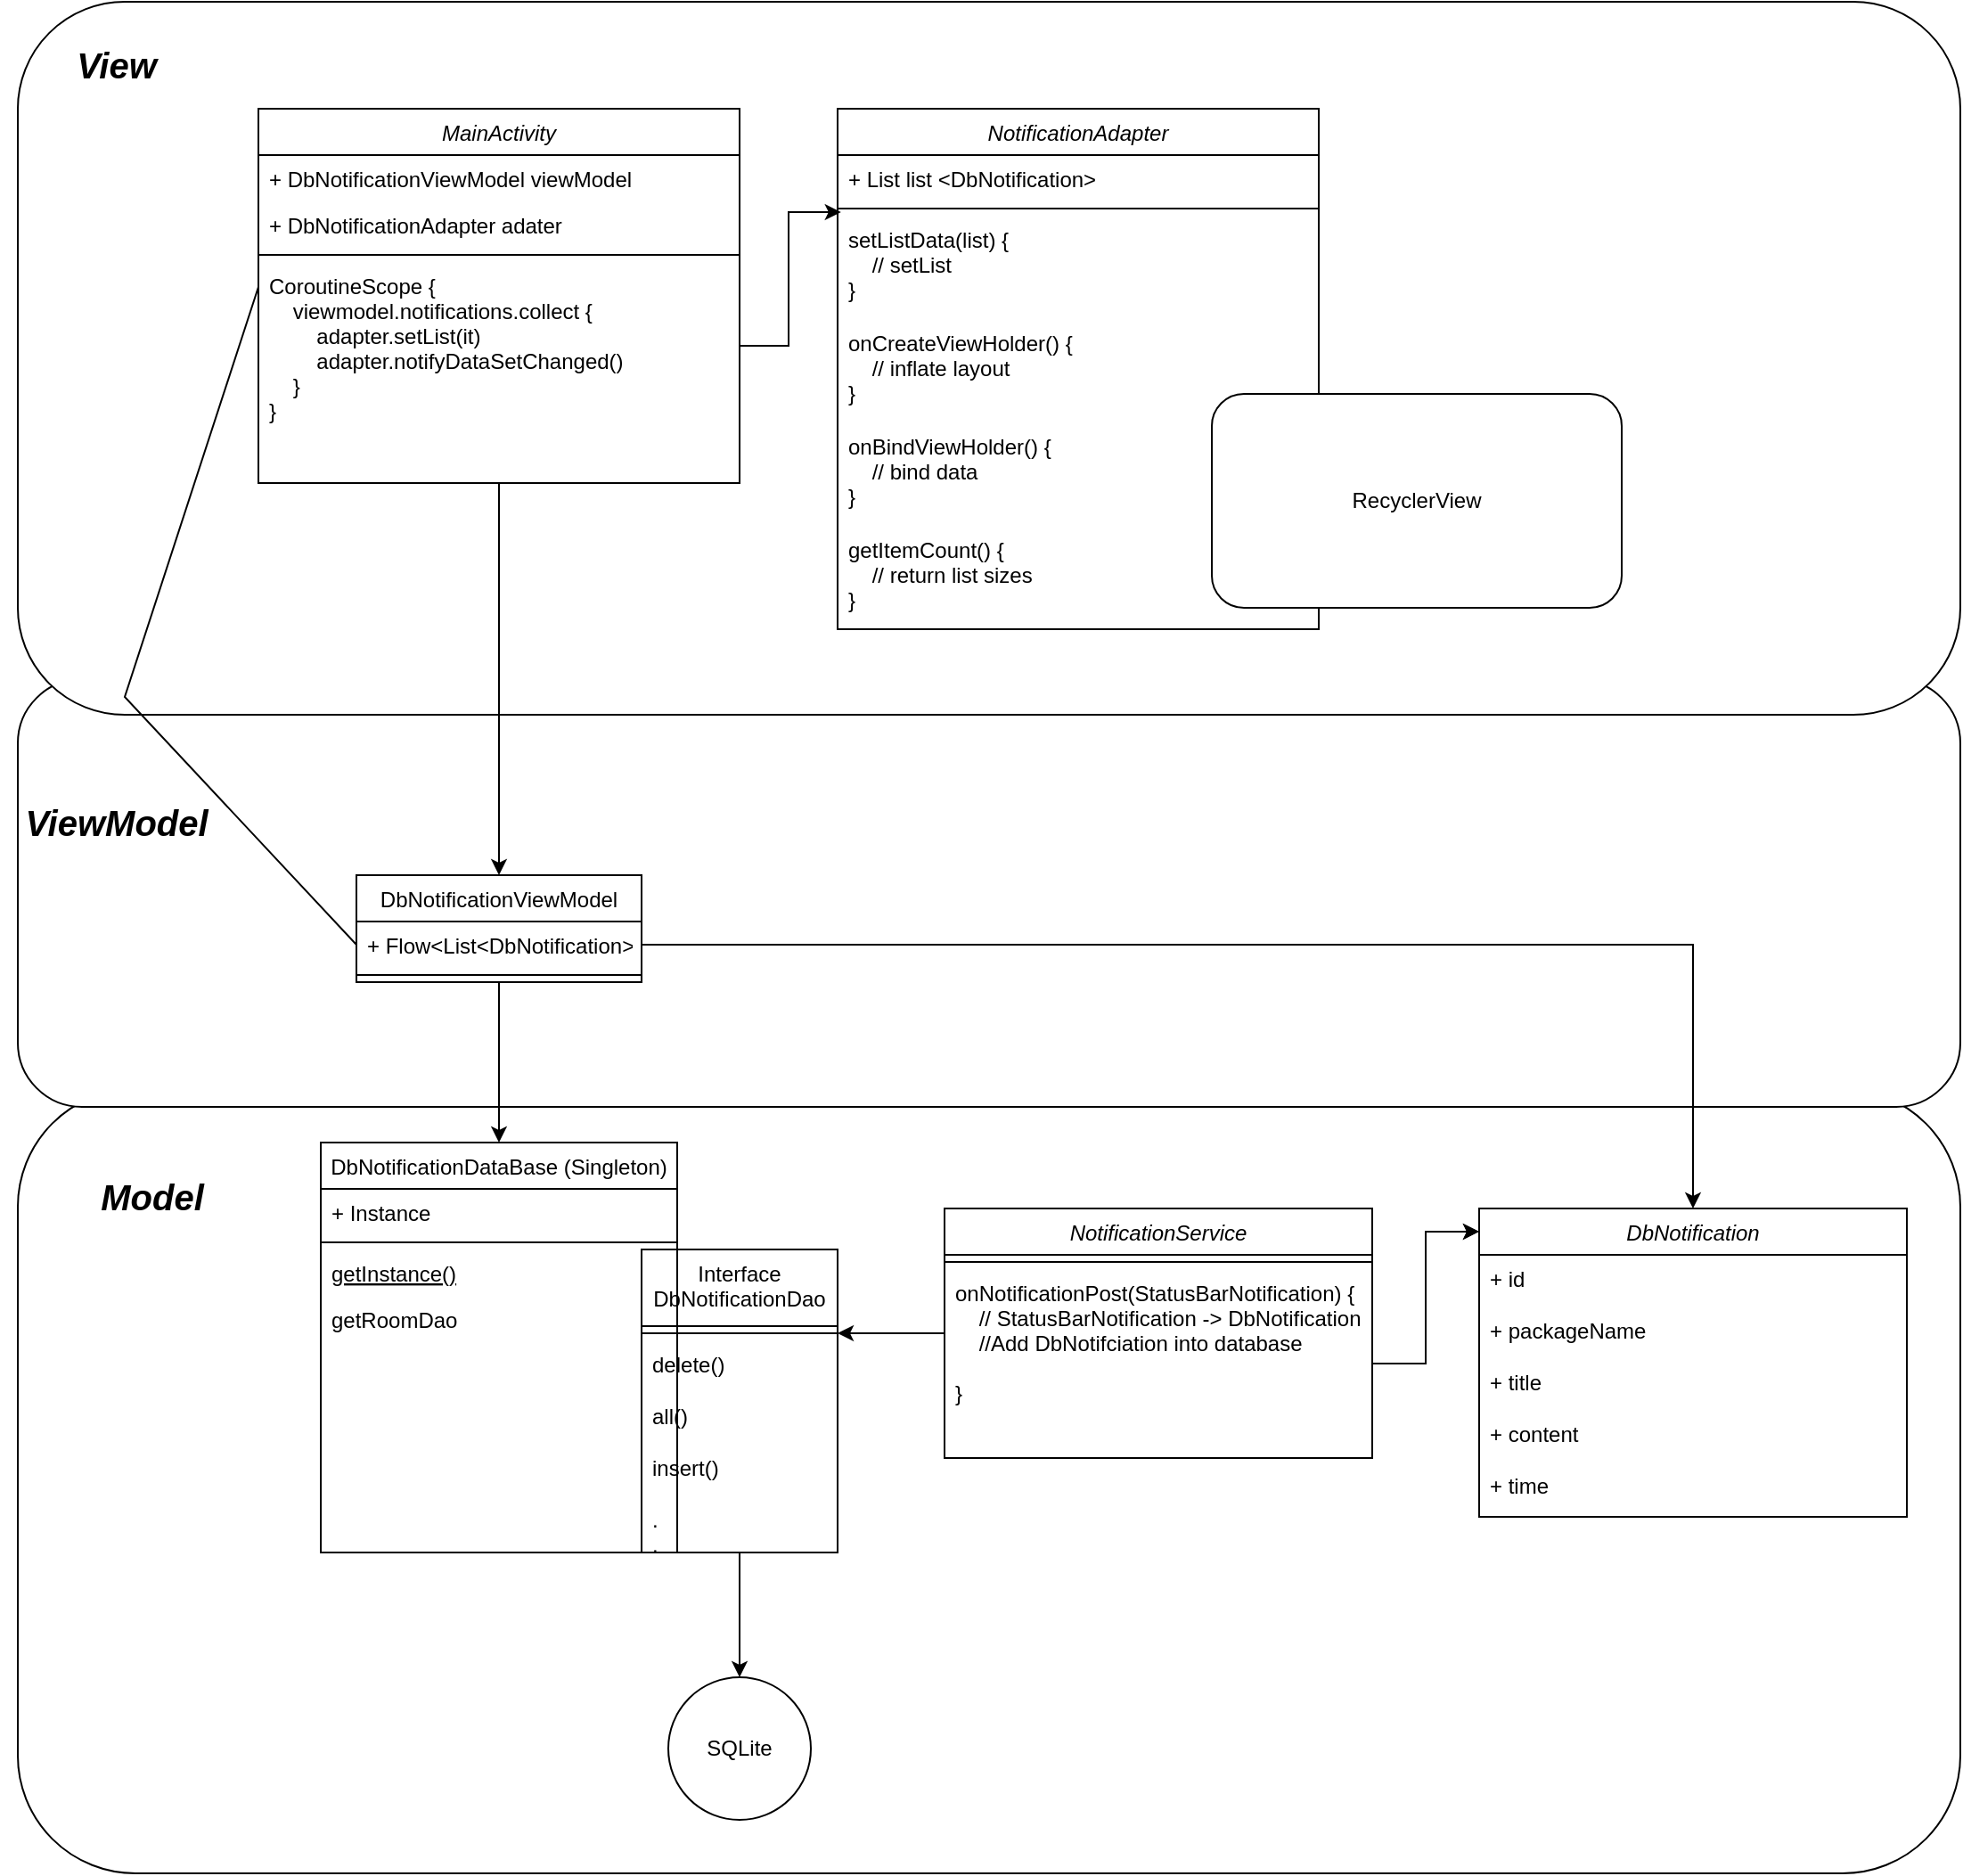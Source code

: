 <mxfile version="20.2.3" type="device"><diagram id="C5RBs43oDa-KdzZeNtuy" name="Page-1"><mxGraphModel dx="1426" dy="712" grid="1" gridSize="10" guides="1" tooltips="1" connect="1" arrows="1" fold="1" page="1" pageScale="1" pageWidth="1169" pageHeight="1654" math="0" shadow="0"><root><mxCell id="WIyWlLk6GJQsqaUBKTNV-0"/><mxCell id="WIyWlLk6GJQsqaUBKTNV-1" parent="WIyWlLk6GJQsqaUBKTNV-0"/><mxCell id="-Qc71Szrog9m_uEJNDjl-3" value="" style="rounded=1;whiteSpace=wrap;html=1;" parent="WIyWlLk6GJQsqaUBKTNV-1" vertex="1"><mxGeometry x="30" y="670" width="1090" height="440" as="geometry"/></mxCell><mxCell id="-Qc71Szrog9m_uEJNDjl-1" value="" style="rounded=1;whiteSpace=wrap;html=1;" parent="WIyWlLk6GJQsqaUBKTNV-1" vertex="1"><mxGeometry x="30" y="440" width="1090" height="240" as="geometry"/></mxCell><mxCell id="Gh68WeTQNofsAfYsQzaT-30" value="" style="rounded=1;whiteSpace=wrap;html=1;" parent="WIyWlLk6GJQsqaUBKTNV-1" vertex="1"><mxGeometry x="30" y="60" width="1090" height="400" as="geometry"/></mxCell><mxCell id="Gh68WeTQNofsAfYsQzaT-12" value="" style="edgeStyle=orthogonalEdgeStyle;rounded=0;orthogonalLoop=1;jettySize=auto;html=1;" parent="WIyWlLk6GJQsqaUBKTNV-1" source="zkfFHV4jXpPFQw0GAbJ--0" target="zkfFHV4jXpPFQw0GAbJ--6" edge="1"><mxGeometry relative="1" as="geometry"><mxPoint x="300" y="360" as="targetPoint"/><Array as="points"/></mxGeometry></mxCell><mxCell id="zkfFHV4jXpPFQw0GAbJ--0" value="MainActivity" style="swimlane;fontStyle=2;align=center;verticalAlign=top;childLayout=stackLayout;horizontal=1;startSize=26;horizontalStack=0;resizeParent=1;resizeLast=0;collapsible=1;marginBottom=0;rounded=0;shadow=0;strokeWidth=1;" parent="WIyWlLk6GJQsqaUBKTNV-1" vertex="1"><mxGeometry x="165" y="120" width="270" height="210" as="geometry"><mxRectangle x="230" y="140" width="160" height="26" as="alternateBounds"/></mxGeometry></mxCell><mxCell id="zkfFHV4jXpPFQw0GAbJ--1" value="+ DbNotificationViewModel viewModel" style="text;align=left;verticalAlign=top;spacingLeft=4;spacingRight=4;overflow=hidden;rotatable=0;points=[[0,0.5],[1,0.5]];portConstraint=eastwest;" parent="zkfFHV4jXpPFQw0GAbJ--0" vertex="1"><mxGeometry y="26" width="270" height="26" as="geometry"/></mxCell><mxCell id="zkfFHV4jXpPFQw0GAbJ--2" value="+ DbNotificationAdapter adater" style="text;align=left;verticalAlign=top;spacingLeft=4;spacingRight=4;overflow=hidden;rotatable=0;points=[[0,0.5],[1,0.5]];portConstraint=eastwest;rounded=0;shadow=0;html=0;" parent="zkfFHV4jXpPFQw0GAbJ--0" vertex="1"><mxGeometry y="52" width="270" height="26" as="geometry"/></mxCell><mxCell id="zkfFHV4jXpPFQw0GAbJ--4" value="" style="line;html=1;strokeWidth=1;align=left;verticalAlign=middle;spacingTop=-1;spacingLeft=3;spacingRight=3;rotatable=0;labelPosition=right;points=[];portConstraint=eastwest;" parent="zkfFHV4jXpPFQw0GAbJ--0" vertex="1"><mxGeometry y="78" width="270" height="8" as="geometry"/></mxCell><mxCell id="zkfFHV4jXpPFQw0GAbJ--5" value="CoroutineScope {&#10;    viewmodel.notifications.collect {&#10;        adapter.setList(it)&#10;        adapter.notifyDataSetChanged()&#10;    }&#10;}" style="text;align=left;verticalAlign=top;spacingLeft=4;spacingRight=4;overflow=hidden;rotatable=0;points=[[0,0.5],[1,0.5]];portConstraint=eastwest;" parent="zkfFHV4jXpPFQw0GAbJ--0" vertex="1"><mxGeometry y="86" width="270" height="94" as="geometry"/></mxCell><mxCell id="Gh68WeTQNofsAfYsQzaT-22" style="edgeStyle=orthogonalEdgeStyle;rounded=0;orthogonalLoop=1;jettySize=auto;html=1;exitX=0.5;exitY=1;exitDx=0;exitDy=0;" parent="WIyWlLk6GJQsqaUBKTNV-1" source="zkfFHV4jXpPFQw0GAbJ--6" target="Gh68WeTQNofsAfYsQzaT-2" edge="1"><mxGeometry relative="1" as="geometry"/></mxCell><mxCell id="UXCtNqohwhT6R6ZL6L_F-5" style="edgeStyle=orthogonalEdgeStyle;rounded=0;orthogonalLoop=1;jettySize=auto;html=1;entryX=0.5;entryY=0;entryDx=0;entryDy=0;exitX=1;exitY=0.5;exitDx=0;exitDy=0;" edge="1" parent="WIyWlLk6GJQsqaUBKTNV-1" source="zkfFHV4jXpPFQw0GAbJ--7" target="-Qc71Szrog9m_uEJNDjl-16"><mxGeometry relative="1" as="geometry"/></mxCell><mxCell id="zkfFHV4jXpPFQw0GAbJ--6" value="DbNotificationViewModel" style="swimlane;fontStyle=0;align=center;verticalAlign=top;childLayout=stackLayout;horizontal=1;startSize=26;horizontalStack=0;resizeParent=1;resizeLast=0;collapsible=1;marginBottom=0;rounded=0;shadow=0;strokeWidth=1;" parent="WIyWlLk6GJQsqaUBKTNV-1" vertex="1"><mxGeometry x="220" y="550" width="160" height="60" as="geometry"><mxRectangle x="130" y="380" width="160" height="26" as="alternateBounds"/></mxGeometry></mxCell><mxCell id="zkfFHV4jXpPFQw0GAbJ--7" value="+ Flow&lt;List&lt;DbNotification&gt;" style="text;align=left;verticalAlign=top;spacingLeft=4;spacingRight=4;overflow=hidden;rotatable=0;points=[[0,0.5],[1,0.5]];portConstraint=eastwest;" parent="zkfFHV4jXpPFQw0GAbJ--6" vertex="1"><mxGeometry y="26" width="160" height="26" as="geometry"/></mxCell><mxCell id="zkfFHV4jXpPFQw0GAbJ--9" value="" style="line;html=1;strokeWidth=1;align=left;verticalAlign=middle;spacingTop=-1;spacingLeft=3;spacingRight=3;rotatable=0;labelPosition=right;points=[];portConstraint=eastwest;" parent="zkfFHV4jXpPFQw0GAbJ--6" vertex="1"><mxGeometry y="52" width="160" height="8" as="geometry"/></mxCell><mxCell id="-Qc71Szrog9m_uEJNDjl-5" value="" style="edgeStyle=orthogonalEdgeStyle;rounded=0;orthogonalLoop=1;jettySize=auto;html=1;fontSize=20;" parent="WIyWlLk6GJQsqaUBKTNV-1" source="zkfFHV4jXpPFQw0GAbJ--17" target="Gh68WeTQNofsAfYsQzaT-9" edge="1"><mxGeometry relative="1" as="geometry"/></mxCell><mxCell id="zkfFHV4jXpPFQw0GAbJ--17" value="Interface &#10;DbNotificationDao" style="swimlane;fontStyle=0;align=center;verticalAlign=top;childLayout=stackLayout;horizontal=1;startSize=43;horizontalStack=0;resizeParent=1;resizeLast=0;collapsible=1;marginBottom=0;rounded=0;shadow=0;strokeWidth=1;" parent="WIyWlLk6GJQsqaUBKTNV-1" vertex="1"><mxGeometry x="380" y="760" width="110" height="170" as="geometry"><mxRectangle x="550" y="140" width="160" height="26" as="alternateBounds"/></mxGeometry></mxCell><mxCell id="zkfFHV4jXpPFQw0GAbJ--23" value="" style="line;html=1;strokeWidth=1;align=left;verticalAlign=middle;spacingTop=-1;spacingLeft=3;spacingRight=3;rotatable=0;labelPosition=right;points=[];portConstraint=eastwest;" parent="zkfFHV4jXpPFQw0GAbJ--17" vertex="1"><mxGeometry y="43" width="110" height="8" as="geometry"/></mxCell><mxCell id="zkfFHV4jXpPFQw0GAbJ--24" value="delete()" style="text;align=left;verticalAlign=top;spacingLeft=4;spacingRight=4;overflow=hidden;rotatable=0;points=[[0,0.5],[1,0.5]];portConstraint=eastwest;" parent="zkfFHV4jXpPFQw0GAbJ--17" vertex="1"><mxGeometry y="51" width="110" height="29" as="geometry"/></mxCell><mxCell id="Gh68WeTQNofsAfYsQzaT-0" value="all()" style="text;align=left;verticalAlign=top;spacingLeft=4;spacingRight=4;overflow=hidden;rotatable=0;points=[[0,0.5],[1,0.5]];portConstraint=eastwest;" parent="zkfFHV4jXpPFQw0GAbJ--17" vertex="1"><mxGeometry y="80" width="110" height="29" as="geometry"/></mxCell><mxCell id="-Qc71Szrog9m_uEJNDjl-13" value="insert()" style="text;align=left;verticalAlign=top;spacingLeft=4;spacingRight=4;overflow=hidden;rotatable=0;points=[[0,0.5],[1,0.5]];portConstraint=eastwest;" parent="zkfFHV4jXpPFQw0GAbJ--17" vertex="1"><mxGeometry y="109" width="110" height="29" as="geometry"/></mxCell><mxCell id="Gh68WeTQNofsAfYsQzaT-1" value=".&#10;.&#10;." style="text;align=left;verticalAlign=top;spacingLeft=4;spacingRight=4;overflow=hidden;rotatable=0;points=[[0,0.5],[1,0.5]];portConstraint=eastwest;" parent="zkfFHV4jXpPFQw0GAbJ--17" vertex="1"><mxGeometry y="138" width="110" height="29" as="geometry"/></mxCell><mxCell id="Gh68WeTQNofsAfYsQzaT-2" value="DbNotificationDataBase (Singleton)" style="swimlane;fontStyle=0;align=center;verticalAlign=top;childLayout=stackLayout;horizontal=1;startSize=26;horizontalStack=0;resizeParent=1;resizeLast=0;collapsible=1;marginBottom=0;rounded=0;shadow=0;strokeWidth=1;" parent="WIyWlLk6GJQsqaUBKTNV-1" vertex="1"><mxGeometry x="200" y="700" width="200" height="230" as="geometry"><mxRectangle x="130" y="380" width="160" height="26" as="alternateBounds"/></mxGeometry></mxCell><mxCell id="Gh68WeTQNofsAfYsQzaT-3" value="+ Instance" style="text;align=left;verticalAlign=top;spacingLeft=4;spacingRight=4;overflow=hidden;rotatable=0;points=[[0,0.5],[1,0.5]];portConstraint=eastwest;" parent="Gh68WeTQNofsAfYsQzaT-2" vertex="1"><mxGeometry y="26" width="200" height="26" as="geometry"/></mxCell><mxCell id="Gh68WeTQNofsAfYsQzaT-5" value="" style="line;html=1;strokeWidth=1;align=left;verticalAlign=middle;spacingTop=-1;spacingLeft=3;spacingRight=3;rotatable=0;labelPosition=right;points=[];portConstraint=eastwest;" parent="Gh68WeTQNofsAfYsQzaT-2" vertex="1"><mxGeometry y="52" width="200" height="8" as="geometry"/></mxCell><mxCell id="Gh68WeTQNofsAfYsQzaT-6" value="getInstance()" style="text;align=left;verticalAlign=top;spacingLeft=4;spacingRight=4;overflow=hidden;rotatable=0;points=[[0,0.5],[1,0.5]];portConstraint=eastwest;fontStyle=4" parent="Gh68WeTQNofsAfYsQzaT-2" vertex="1"><mxGeometry y="60" width="200" height="26" as="geometry"/></mxCell><mxCell id="Gh68WeTQNofsAfYsQzaT-7" value="getRoomDao" style="text;align=left;verticalAlign=top;spacingLeft=4;spacingRight=4;overflow=hidden;rotatable=0;points=[[0,0.5],[1,0.5]];portConstraint=eastwest;" parent="Gh68WeTQNofsAfYsQzaT-2" vertex="1"><mxGeometry y="86" width="200" height="26" as="geometry"/></mxCell><mxCell id="Gh68WeTQNofsAfYsQzaT-9" value="SQLite" style="ellipse;whiteSpace=wrap;html=1;aspect=fixed;" parent="WIyWlLk6GJQsqaUBKTNV-1" vertex="1"><mxGeometry x="395" y="1000" width="80" height="80" as="geometry"/></mxCell><mxCell id="Gh68WeTQNofsAfYsQzaT-13" value="" style="endArrow=none;html=1;rounded=0;exitX=0;exitY=0.5;exitDx=0;exitDy=0;" parent="WIyWlLk6GJQsqaUBKTNV-1" source="zkfFHV4jXpPFQw0GAbJ--7" edge="1"><mxGeometry width="50" height="50" relative="1" as="geometry"><mxPoint x="70" y="310" as="sourcePoint"/><mxPoint x="165" y="220" as="targetPoint"/><Array as="points"><mxPoint x="90" y="450"/></Array></mxGeometry></mxCell><mxCell id="Gh68WeTQNofsAfYsQzaT-14" value="NotificationAdapter" style="swimlane;fontStyle=2;align=center;verticalAlign=top;childLayout=stackLayout;horizontal=1;startSize=26;horizontalStack=0;resizeParent=1;resizeLast=0;collapsible=1;marginBottom=0;rounded=0;shadow=0;strokeWidth=1;" parent="WIyWlLk6GJQsqaUBKTNV-1" vertex="1"><mxGeometry x="490" y="120" width="270" height="292" as="geometry"><mxRectangle x="230" y="140" width="160" height="26" as="alternateBounds"/></mxGeometry></mxCell><mxCell id="Gh68WeTQNofsAfYsQzaT-16" value="+ List list &lt;DbNotification&gt;" style="text;align=left;verticalAlign=top;spacingLeft=4;spacingRight=4;overflow=hidden;rotatable=0;points=[[0,0.5],[1,0.5]];portConstraint=eastwest;rounded=0;shadow=0;html=0;" parent="Gh68WeTQNofsAfYsQzaT-14" vertex="1"><mxGeometry y="26" width="270" height="26" as="geometry"/></mxCell><mxCell id="Gh68WeTQNofsAfYsQzaT-17" value="" style="line;html=1;strokeWidth=1;align=left;verticalAlign=middle;spacingTop=-1;spacingLeft=3;spacingRight=3;rotatable=0;labelPosition=right;points=[];portConstraint=eastwest;" parent="Gh68WeTQNofsAfYsQzaT-14" vertex="1"><mxGeometry y="52" width="270" height="8" as="geometry"/></mxCell><mxCell id="Gh68WeTQNofsAfYsQzaT-21" value="setListData(list) {&#10;    // setList&#10;}" style="text;align=left;verticalAlign=top;spacingLeft=4;spacingRight=4;overflow=hidden;rotatable=0;points=[[0,0.5],[1,0.5]];portConstraint=eastwest;" parent="Gh68WeTQNofsAfYsQzaT-14" vertex="1"><mxGeometry y="60" width="270" height="58" as="geometry"/></mxCell><mxCell id="Gh68WeTQNofsAfYsQzaT-18" value="onCreateViewHolder() {&#10;    // inflate layout&#10;}" style="text;align=left;verticalAlign=top;spacingLeft=4;spacingRight=4;overflow=hidden;rotatable=0;points=[[0,0.5],[1,0.5]];portConstraint=eastwest;" parent="Gh68WeTQNofsAfYsQzaT-14" vertex="1"><mxGeometry y="118" width="270" height="58" as="geometry"/></mxCell><mxCell id="Gh68WeTQNofsAfYsQzaT-19" value="onBindViewHolder() {&#10;    // bind data&#10;}" style="text;align=left;verticalAlign=top;spacingLeft=4;spacingRight=4;overflow=hidden;rotatable=0;points=[[0,0.5],[1,0.5]];portConstraint=eastwest;" parent="Gh68WeTQNofsAfYsQzaT-14" vertex="1"><mxGeometry y="176" width="270" height="58" as="geometry"/></mxCell><mxCell id="Gh68WeTQNofsAfYsQzaT-20" value="getItemCount() {&#10;    // return list sizes &#10;}" style="text;align=left;verticalAlign=top;spacingLeft=4;spacingRight=4;overflow=hidden;rotatable=0;points=[[0,0.5],[1,0.5]];portConstraint=eastwest;" parent="Gh68WeTQNofsAfYsQzaT-14" vertex="1"><mxGeometry y="234" width="270" height="58" as="geometry"/></mxCell><mxCell id="Gh68WeTQNofsAfYsQzaT-29" value="RecyclerView" style="rounded=1;whiteSpace=wrap;html=1;" parent="WIyWlLk6GJQsqaUBKTNV-1" vertex="1"><mxGeometry x="700" y="280" width="230" height="120" as="geometry"/></mxCell><mxCell id="Gh68WeTQNofsAfYsQzaT-31" value="&lt;font style=&quot;font-size: 20px;&quot;&gt;&lt;b&gt;&lt;i&gt;View&lt;/i&gt;&lt;/b&gt;&lt;/font&gt;" style="text;html=1;align=center;verticalAlign=middle;resizable=0;points=[];autosize=1;strokeColor=none;fillColor=none;" parent="WIyWlLk6GJQsqaUBKTNV-1" vertex="1"><mxGeometry x="50" y="75" width="70" height="40" as="geometry"/></mxCell><mxCell id="-Qc71Szrog9m_uEJNDjl-2" value="&lt;font style=&quot;font-size: 20px;&quot;&gt;&lt;b&gt;&lt;i&gt;ViewModel&lt;/i&gt;&lt;/b&gt;&lt;/font&gt;" style="text;html=1;align=center;verticalAlign=middle;resizable=0;points=[];autosize=1;strokeColor=none;fillColor=none;" parent="WIyWlLk6GJQsqaUBKTNV-1" vertex="1"><mxGeometry x="20" y="500" width="130" height="40" as="geometry"/></mxCell><mxCell id="-Qc71Szrog9m_uEJNDjl-4" value="&lt;font style=&quot;font-size: 20px;&quot;&gt;&lt;b&gt;&lt;i&gt;Model&lt;/i&gt;&lt;/b&gt;&lt;/font&gt;" style="text;html=1;align=center;verticalAlign=middle;resizable=0;points=[];autosize=1;strokeColor=none;fillColor=none;" parent="WIyWlLk6GJQsqaUBKTNV-1" vertex="1"><mxGeometry x="65" y="710" width="80" height="40" as="geometry"/></mxCell><mxCell id="-Qc71Szrog9m_uEJNDjl-15" value="" style="edgeStyle=orthogonalEdgeStyle;rounded=0;orthogonalLoop=1;jettySize=auto;html=1;fontSize=20;" parent="WIyWlLk6GJQsqaUBKTNV-1" source="-Qc71Szrog9m_uEJNDjl-6" target="zkfFHV4jXpPFQw0GAbJ--23" edge="1"><mxGeometry relative="1" as="geometry"/></mxCell><mxCell id="-Qc71Szrog9m_uEJNDjl-6" value="NotificationService" style="swimlane;fontStyle=2;align=center;verticalAlign=top;childLayout=stackLayout;horizontal=1;startSize=26;horizontalStack=0;resizeParent=1;resizeLast=0;collapsible=1;marginBottom=0;rounded=0;shadow=0;strokeWidth=1;" parent="WIyWlLk6GJQsqaUBKTNV-1" vertex="1"><mxGeometry x="550" y="737" width="240" height="140" as="geometry"><mxRectangle x="230" y="140" width="160" height="26" as="alternateBounds"/></mxGeometry></mxCell><mxCell id="-Qc71Szrog9m_uEJNDjl-9" value="" style="line;html=1;strokeWidth=1;align=left;verticalAlign=middle;spacingTop=-1;spacingLeft=3;spacingRight=3;rotatable=0;labelPosition=right;points=[];portConstraint=eastwest;" parent="-Qc71Szrog9m_uEJNDjl-6" vertex="1"><mxGeometry y="26" width="240" height="8" as="geometry"/></mxCell><mxCell id="-Qc71Szrog9m_uEJNDjl-10" value="onNotificationPost(StatusBarNotification) {&#10;    // StatusBarNotification -&gt; DbNotification&#10;    //Add DbNotifciation into database&#10;&#10;}" style="text;align=left;verticalAlign=top;spacingLeft=4;spacingRight=4;overflow=hidden;rotatable=0;points=[[0,0.5],[1,0.5]];portConstraint=eastwest;" parent="-Qc71Szrog9m_uEJNDjl-6" vertex="1"><mxGeometry y="34" width="240" height="106" as="geometry"/></mxCell><mxCell id="-Qc71Szrog9m_uEJNDjl-11" value="" style="edgeStyle=orthogonalEdgeStyle;rounded=0;orthogonalLoop=1;jettySize=auto;html=1;fontSize=20;entryX=0.007;entryY=-0.034;entryDx=0;entryDy=0;entryPerimeter=0;" parent="WIyWlLk6GJQsqaUBKTNV-1" source="zkfFHV4jXpPFQw0GAbJ--5" target="Gh68WeTQNofsAfYsQzaT-21" edge="1"><mxGeometry relative="1" as="geometry"/></mxCell><mxCell id="-Qc71Szrog9m_uEJNDjl-16" value="DbNotification" style="swimlane;fontStyle=2;align=center;verticalAlign=top;childLayout=stackLayout;horizontal=1;startSize=26;horizontalStack=0;resizeParent=1;resizeLast=0;collapsible=1;marginBottom=0;rounded=0;shadow=0;strokeWidth=1;" parent="WIyWlLk6GJQsqaUBKTNV-1" vertex="1"><mxGeometry x="850" y="737" width="240" height="173" as="geometry"><mxRectangle x="230" y="140" width="160" height="26" as="alternateBounds"/></mxGeometry></mxCell><mxCell id="-Qc71Szrog9m_uEJNDjl-19" value="+ id" style="text;align=left;verticalAlign=top;spacingLeft=4;spacingRight=4;overflow=hidden;rotatable=0;points=[[0,0.5],[1,0.5]];portConstraint=eastwest;" parent="-Qc71Szrog9m_uEJNDjl-16" vertex="1"><mxGeometry y="26" width="240" height="29" as="geometry"/></mxCell><mxCell id="-Qc71Szrog9m_uEJNDjl-20" value="+ packageName" style="text;align=left;verticalAlign=top;spacingLeft=4;spacingRight=4;overflow=hidden;rotatable=0;points=[[0,0.5],[1,0.5]];portConstraint=eastwest;" parent="-Qc71Szrog9m_uEJNDjl-16" vertex="1"><mxGeometry y="55" width="240" height="29" as="geometry"/></mxCell><mxCell id="-Qc71Szrog9m_uEJNDjl-21" value="+ title" style="text;align=left;verticalAlign=top;spacingLeft=4;spacingRight=4;overflow=hidden;rotatable=0;points=[[0,0.5],[1,0.5]];portConstraint=eastwest;" parent="-Qc71Szrog9m_uEJNDjl-16" vertex="1"><mxGeometry y="84" width="240" height="29" as="geometry"/></mxCell><mxCell id="-Qc71Szrog9m_uEJNDjl-23" value="+ content" style="text;align=left;verticalAlign=top;spacingLeft=4;spacingRight=4;overflow=hidden;rotatable=0;points=[[0,0.5],[1,0.5]];portConstraint=eastwest;" parent="-Qc71Szrog9m_uEJNDjl-16" vertex="1"><mxGeometry y="113" width="240" height="29" as="geometry"/></mxCell><mxCell id="-Qc71Szrog9m_uEJNDjl-24" value="+ time" style="text;align=left;verticalAlign=top;spacingLeft=4;spacingRight=4;overflow=hidden;rotatable=0;points=[[0,0.5],[1,0.5]];portConstraint=eastwest;" parent="-Qc71Szrog9m_uEJNDjl-16" vertex="1"><mxGeometry y="142" width="240" height="29" as="geometry"/></mxCell><mxCell id="-Qc71Szrog9m_uEJNDjl-25" value="" style="edgeStyle=orthogonalEdgeStyle;rounded=0;orthogonalLoop=1;jettySize=auto;html=1;fontSize=20;entryX=0;entryY=0.075;entryDx=0;entryDy=0;entryPerimeter=0;" parent="WIyWlLk6GJQsqaUBKTNV-1" source="-Qc71Szrog9m_uEJNDjl-10" target="-Qc71Szrog9m_uEJNDjl-16" edge="1"><mxGeometry relative="1" as="geometry"/></mxCell><mxCell id="UXCtNqohwhT6R6ZL6L_F-3" value="" style="edgeStyle=orthogonalEdgeStyle;rounded=0;orthogonalLoop=1;jettySize=auto;html=1;fontSize=20;entryX=0;entryY=0.075;entryDx=0;entryDy=0;entryPerimeter=0;" edge="1" parent="WIyWlLk6GJQsqaUBKTNV-1" source="-Qc71Szrog9m_uEJNDjl-10" target="-Qc71Szrog9m_uEJNDjl-16"><mxGeometry relative="1" as="geometry"><mxPoint x="790" y="824" as="sourcePoint"/><mxPoint x="850" y="749.975" as="targetPoint"/><Array as="points"><mxPoint x="820" y="824"/><mxPoint x="820" y="750"/></Array></mxGeometry></mxCell></root></mxGraphModel></diagram></mxfile>